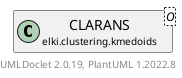 @startuml
    remove .*\.(Instance|Par|Parameterizer|Factory)$
    set namespaceSeparator none
    hide empty fields
    hide empty methods

    class "<size:14>CLARANS.Par\n<size:10>elki.clustering.kmedoids" as elki.clustering.kmedoids.CLARANS.Par<V> [[CLARANS.Par.html]] {
        {static} +RESTARTS_ID: OptionID
        {static} +NEIGHBORS_ID: OptionID
        {static} +RANDOM_ID: OptionID
        ~maxneighbor: double
        ~numlocal: int
        ~k: int
        ~random: RandomFactory
        #distance: Distance<? super V>
        #defaultRate(): double
        +configure(Parameterization): void
        +make(): CLARANS<V>
    }

    interface "<size:14>Parameterizer\n<size:10>elki.utilities.optionhandling" as elki.utilities.optionhandling.Parameterizer [[../../utilities/optionhandling/Parameterizer.html]] {
        {abstract} +make(): Object
    }
    class "<size:14>CLARANS\n<size:10>elki.clustering.kmedoids" as elki.clustering.kmedoids.CLARANS<O> [[CLARANS.html]]

    elki.utilities.optionhandling.Parameterizer <|.. elki.clustering.kmedoids.CLARANS.Par
    elki.clustering.kmedoids.CLARANS +-- elki.clustering.kmedoids.CLARANS.Par

    center footer UMLDoclet 2.0.19, PlantUML 1.2022.8
@enduml
